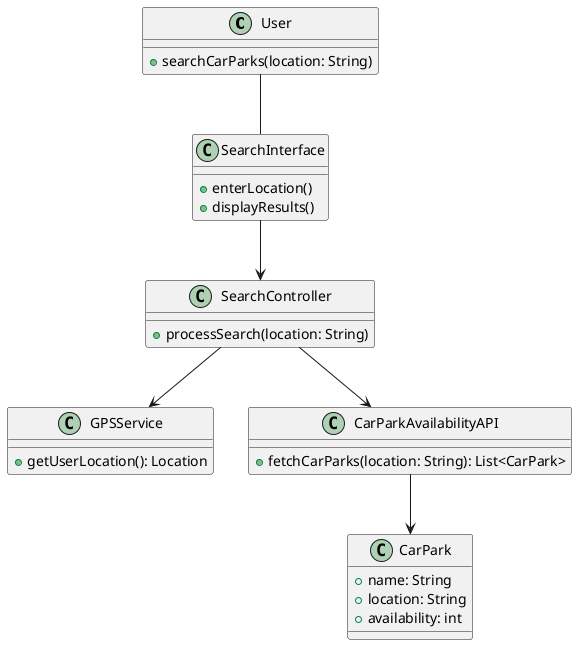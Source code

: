 @startuml
class User {
  + searchCarParks(location: String)
}

class SearchInterface {
  + enterLocation()
  + displayResults()
}

class SearchController {
  + processSearch(location: String)
}

class GPSService {
  + getUserLocation(): Location
}

class CarPark {
  + name: String
  + location: String
  + availability: int
}

class CarParkAvailabilityAPI {
  + fetchCarParks(location: String): List<CarPark>
}

User -- SearchInterface
SearchInterface --> SearchController
SearchController --> GPSService
SearchController --> CarParkAvailabilityAPI
CarParkAvailabilityAPI --> CarPark
@enduml
